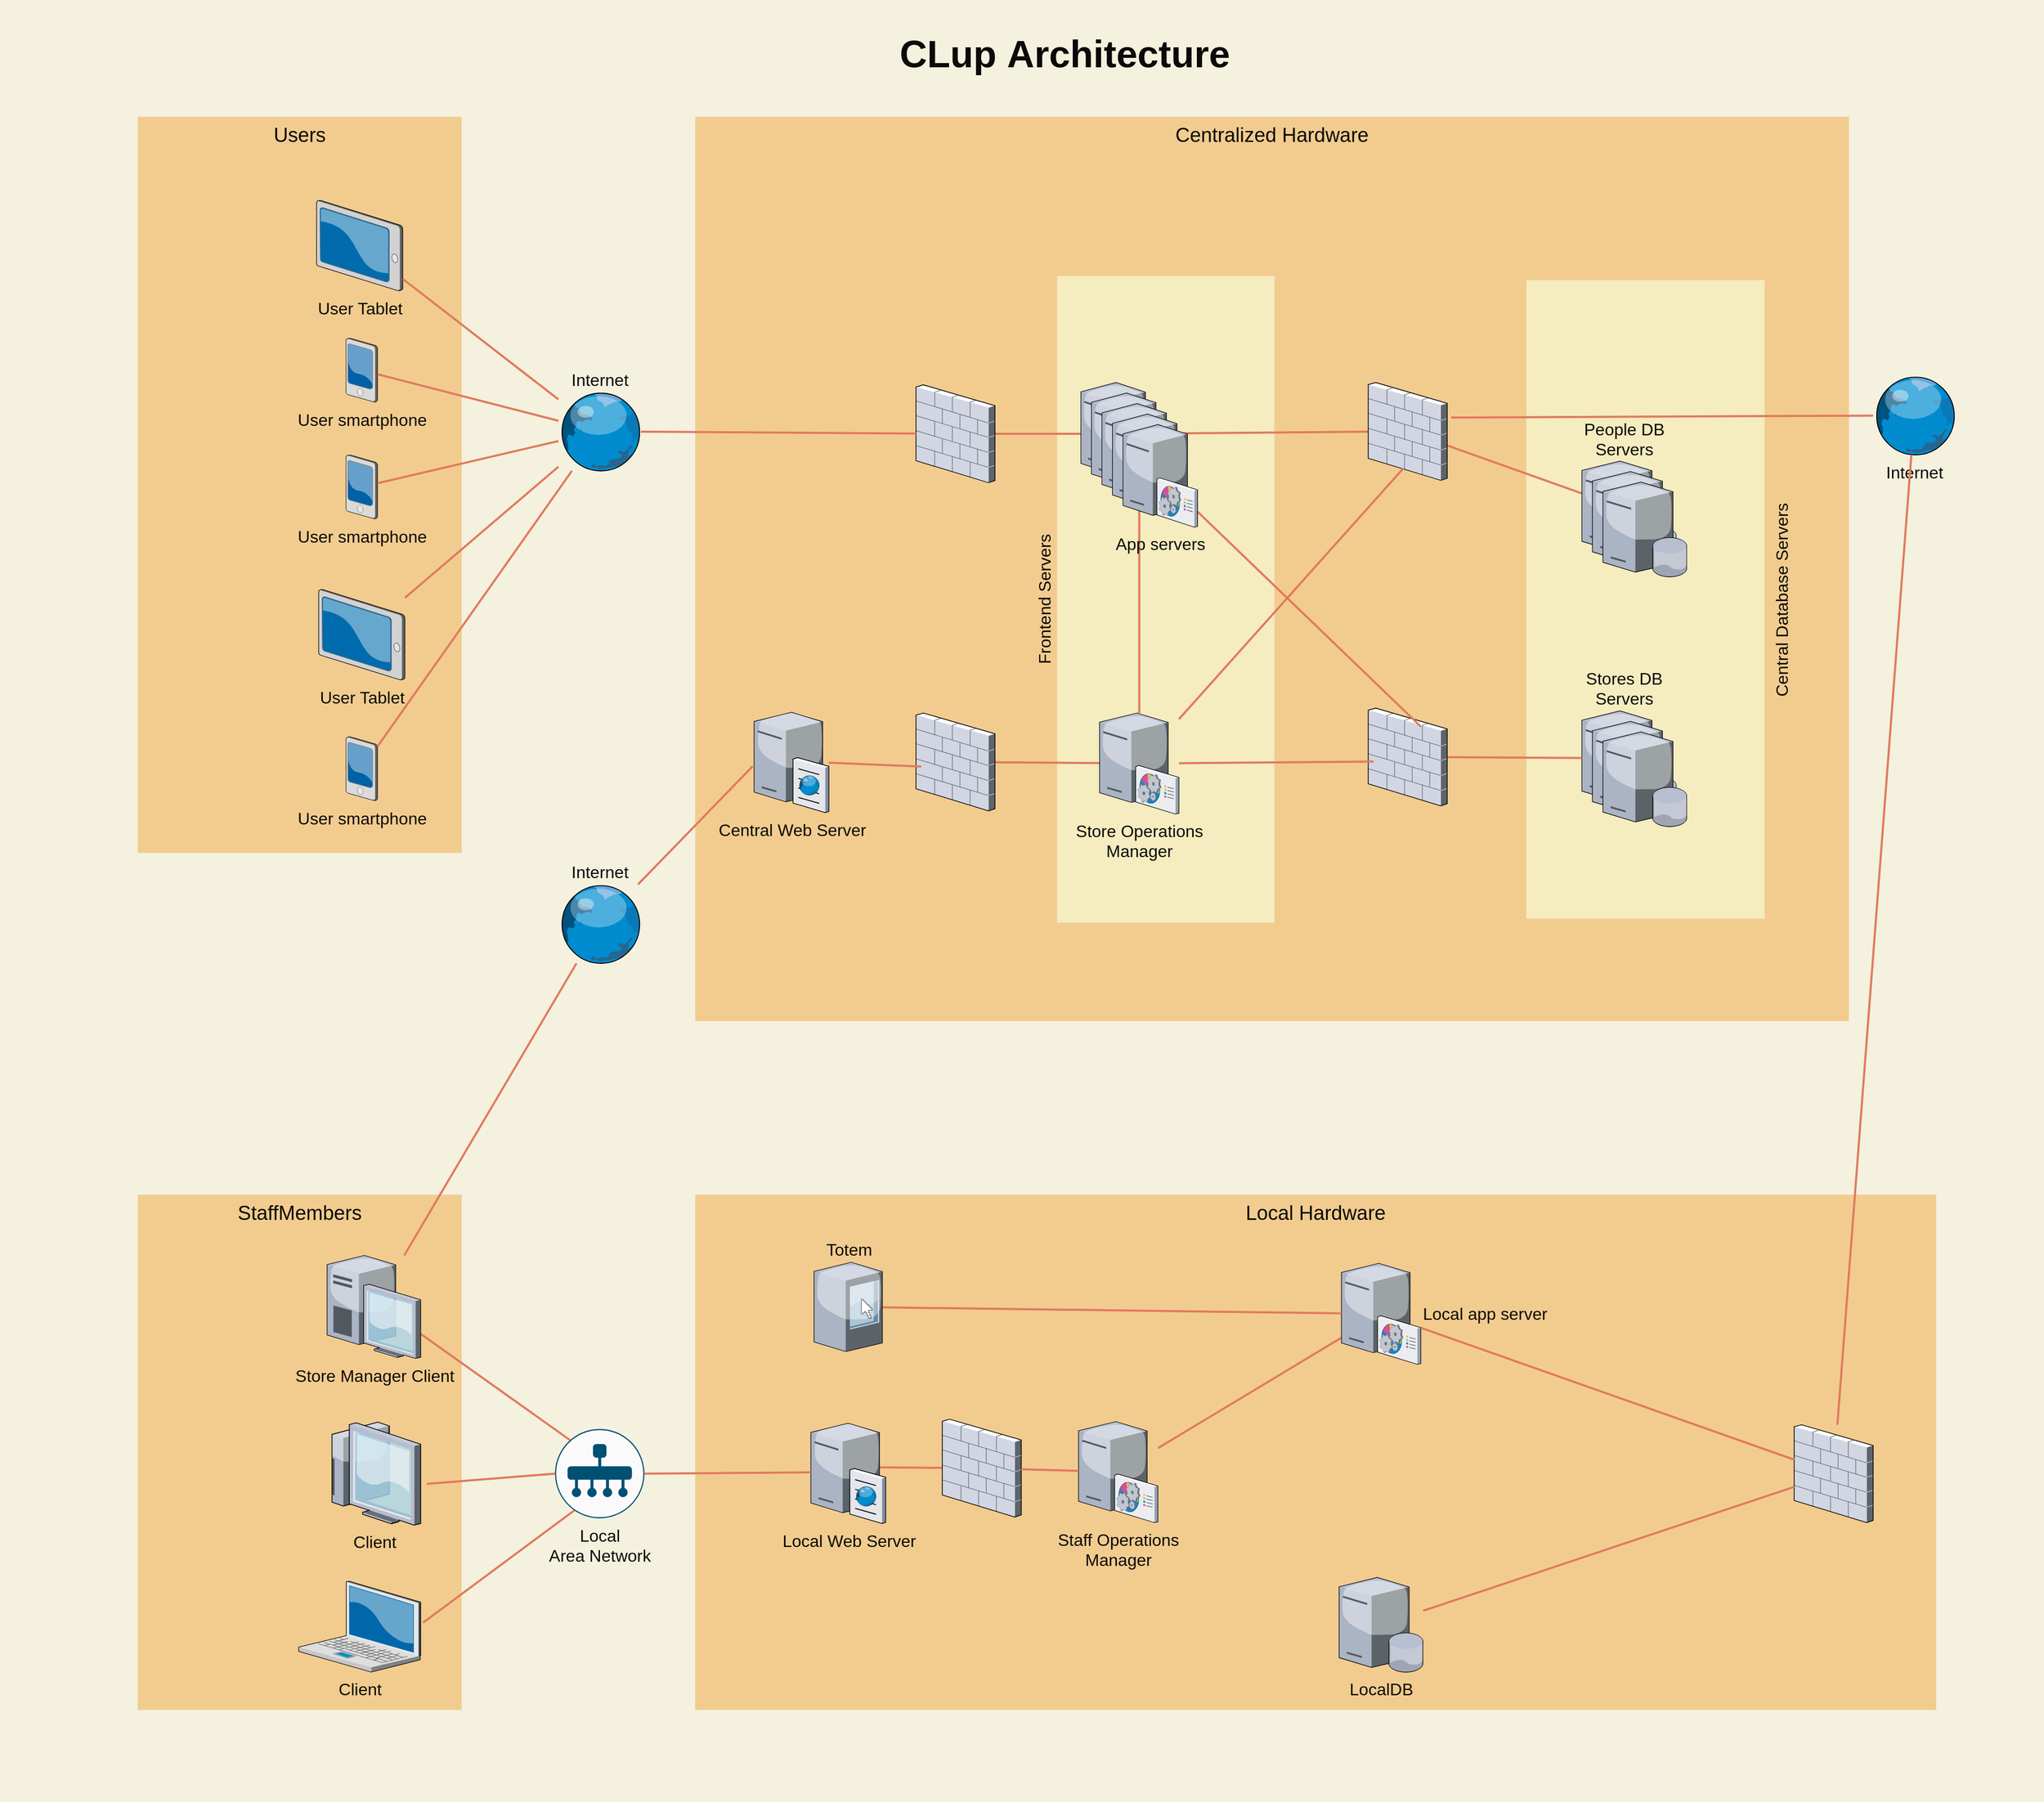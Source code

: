 <mxfile version="14.1.8" type="device"><diagram name="Main Architecture" id="e3a06f82-3646-2815-327d-82caf3d4e204"><mxGraphModel dx="2204" dy="2897" grid="1" gridSize="10" guides="1" tooltips="1" connect="1" arrows="1" fold="1" page="1" pageScale="1.5" pageWidth="1169" pageHeight="826" background="#F4F1DE" math="0" shadow="0"><root><mxCell id="0" style=";html=1;"/><mxCell id="1" style=";html=1;" parent="0"/><mxCell id="i77D0wLYLOnxQDObMaUt-33" value="Centralized Hardware" style="whiteSpace=wrap;html=1;fontSize=19;strokeColor=none;verticalAlign=top;fillColor=#F2CC8F;labelBackgroundColor=none;fontColor=#0A0A0A;" parent="1" vertex="1"><mxGeometry x="750" y="100" width="1097" height="860" as="geometry"/></mxCell><mxCell id="OS0I56-JmXiGQjUa-7xm-32" value="Central Database Servers" style="whiteSpace=wrap;html=1;fontSize=16;strokeColor=none;verticalAlign=top;labelBackgroundColor=none;fontColor=#0A0A0A;labelPosition=center;verticalLabelPosition=bottom;align=center;fillColor=#F5ECBF;rotation=-90;" parent="1" vertex="1"><mxGeometry x="1350" y="445.73" width="607.22" height="226.5" as="geometry"/></mxCell><mxCell id="i77D0wLYLOnxQDObMaUt-2" value="StaffMembers" style="whiteSpace=wrap;html=1;fontSize=19;strokeColor=none;verticalAlign=top;fillColor=#F2CC8F;labelBackgroundColor=none;fontColor=#0A0A0A;" parent="1" vertex="1"><mxGeometry x="220" y="1125" width="308" height="490" as="geometry"/></mxCell><mxCell id="6a7d8f32e03d9370-61" value="Local Hardware" style="whiteSpace=wrap;html=1;fontSize=19;strokeColor=none;verticalAlign=top;fillColor=#F2CC8F;labelBackgroundColor=none;fontColor=#0A0A0A;labelBorderColor=none;" parent="1" vertex="1"><mxGeometry x="750" y="1125" width="1180" height="490" as="geometry"/></mxCell><mxCell id="6a7d8f32e03d9370-59" value="Frontend Servers" style="whiteSpace=wrap;html=1;fontSize=16;strokeColor=none;verticalAlign=bottom;labelBackgroundColor=none;fontColor=#0A0A0A;labelPosition=center;verticalLabelPosition=top;align=center;fillColor=#F5ECBF;rotation=-90;" parent="1" vertex="1"><mxGeometry x="890" y="455.66" width="614.88" height="206.63" as="geometry"/></mxCell><mxCell id="6a7d8f32e03d9370-57" value="Users" style="whiteSpace=wrap;html=1;fontSize=19;strokeColor=none;verticalAlign=top;fillColor=#F2CC8F;labelBackgroundColor=none;fontColor=#0A0A0A;" parent="1" vertex="1"><mxGeometry x="220" y="100" width="308" height="700" as="geometry"/></mxCell><mxCell id="6a7d8f32e03d9370-32" style="edgeStyle=none;rounded=0;html=1;startSize=10;endSize=10;jettySize=auto;orthogonalLoop=1;fontSize=16;endArrow=none;endFill=0;strokeWidth=2;strokeColor=#E07A5F;labelBackgroundColor=none;fontColor=#0A0A0A;" parent="1" source="SbjvNPv1oyjIVC_NaPhs-1" target="i77D0wLYLOnxQDObMaUt-21" edge="1"><mxGeometry relative="1" as="geometry"><mxPoint x="828" y="257.861" as="targetPoint"/></mxGeometry></mxCell><mxCell id="6a7d8f32e03d9370-39" style="edgeStyle=none;rounded=0;html=1;startSize=10;endSize=10;jettySize=auto;orthogonalLoop=1;fontSize=16;endArrow=none;endFill=0;strokeWidth=2;strokeColor=#E07A5F;labelBackgroundColor=none;exitX=0.63;exitY=0.453;exitDx=0;exitDy=0;exitPerimeter=0;fontColor=#0A0A0A;" parent="1" source="i77D0wLYLOnxQDObMaUt-25" target="6a7d8f32e03d9370-21" edge="1"><mxGeometry relative="1" as="geometry"><mxPoint x="918" y="1213" as="targetPoint"/><mxPoint x="894" y="1225.126" as="sourcePoint"/><Array as="points"/></mxGeometry></mxCell><mxCell id="6a7d8f32e03d9370-42" style="edgeStyle=none;rounded=0;html=1;startSize=10;endSize=10;jettySize=auto;orthogonalLoop=1;fontSize=16;endArrow=none;endFill=0;strokeWidth=2;strokeColor=#E07A5F;labelBackgroundColor=none;fontColor=#0A0A0A;" parent="1" edge="1"><mxGeometry relative="1" as="geometry"><mxPoint x="1284.0" y="390.574" as="sourcePoint"/></mxGeometry></mxCell><mxCell id="6a7d8f32e03d9370-44" style="edgeStyle=none;rounded=0;html=1;startSize=10;endSize=10;jettySize=auto;orthogonalLoop=1;fontSize=16;endArrow=none;endFill=0;strokeWidth=2;strokeColor=#E07A5F;labelBackgroundColor=none;fontColor=#0A0A0A;" parent="1" source="6a7d8f32e03d9370-17" target="i77D0wLYLOnxQDObMaUt-45" edge="1"><mxGeometry relative="1" as="geometry"><mxPoint x="1694.25" y="432.876" as="targetPoint"/></mxGeometry></mxCell><mxCell id="OS0I56-JmXiGQjUa-7xm-59" style="edgeStyle=none;rounded=0;orthogonalLoop=1;jettySize=auto;html=1;labelBackgroundColor=none;startSize=10;endArrow=none;endFill=0;endSize=10;strokeColor=#E07A5F;strokeWidth=2;fontSize=16;fontColor=#0A0A0A;" parent="1" source="6a7d8f32e03d9370-17" target="i77D0wLYLOnxQDObMaUt-21" edge="1"><mxGeometry relative="1" as="geometry"/></mxCell><mxCell id="6a7d8f32e03d9370-17" value="" style="verticalLabelPosition=bottom;aspect=fixed;html=1;verticalAlign=top;strokeColor=none;shape=mxgraph.citrix.firewall;fontSize=16;fillColor=#F2CC8F;labelBackgroundColor=none;fontColor=#0A0A0A;" parent="1" vertex="1"><mxGeometry x="1390" y="352.73" width="75" height="93" as="geometry"/></mxCell><mxCell id="6a7d8f32e03d9370-48" style="edgeStyle=none;rounded=0;html=1;startSize=10;endSize=10;jettySize=auto;orthogonalLoop=1;fontSize=16;endArrow=none;endFill=0;strokeWidth=2;strokeColor=#E07A5F;labelBackgroundColor=none;fontColor=#0A0A0A;" parent="1" source="i77D0wLYLOnxQDObMaUt-56" target="i77D0wLYLOnxQDObMaUt-37" edge="1"><mxGeometry relative="1" as="geometry"><mxPoint x="1520" y="1280" as="targetPoint"/></mxGeometry></mxCell><mxCell id="6a7d8f32e03d9370-21" value="" style="verticalLabelPosition=bottom;aspect=fixed;html=1;verticalAlign=top;strokeColor=none;shape=mxgraph.citrix.firewall;fontSize=16;fillColor=#F2CC8F;labelBackgroundColor=none;fontColor=#0A0A0A;" parent="1" vertex="1"><mxGeometry x="985" y="1338.5" width="75" height="93" as="geometry"/></mxCell><mxCell id="6a7d8f32e03d9370-62" value="CLup&amp;nbsp;Architecture" style="text;strokeColor=none;fillColor=none;html=1;fontSize=36;fontStyle=1;verticalAlign=middle;align=center;labelBackgroundColor=none;fontColor=#0A0A0A;" parent="1" vertex="1"><mxGeometry x="670" y="20" width="861" height="40" as="geometry"/></mxCell><mxCell id="i77D0wLYLOnxQDObMaUt-1" value="Internet" style="verticalLabelPosition=top;aspect=fixed;html=1;verticalAlign=bottom;strokeColor=none;align=center;outlineConnect=0;shape=mxgraph.citrix.globe;rounded=0;sketch=0;fillColor=#F2CC8F;fontSize=16;labelBackgroundColor=none;fontColor=#0A0A0A;labelPosition=center;" parent="1" vertex="1"><mxGeometry x="620" y="361.73" width="78.5" height="75" as="geometry"/></mxCell><mxCell id="i77D0wLYLOnxQDObMaUt-9" value="User Tablet" style="verticalLabelPosition=bottom;aspect=fixed;html=1;verticalAlign=top;strokeColor=none;align=center;outlineConnect=0;shape=mxgraph.citrix.tablet_2;rounded=0;sketch=0;fillColor=#F2CC8F;fontSize=16;labelBackgroundColor=none;fontColor=#0A0A0A;" parent="1" vertex="1"><mxGeometry x="392" y="549.5" width="82" height="86" as="geometry"/></mxCell><mxCell id="i77D0wLYLOnxQDObMaUt-10" value="User smartphone" style="verticalLabelPosition=bottom;aspect=fixed;html=1;verticalAlign=top;strokeColor=none;align=center;outlineConnect=0;shape=mxgraph.citrix.pda;rounded=0;sketch=0;fillColor=#F2CC8F;fontSize=16;labelBackgroundColor=none;fontColor=#0A0A0A;" parent="1" vertex="1"><mxGeometry x="418" y="689.5" width="30" height="61" as="geometry"/></mxCell><mxCell id="i77D0wLYLOnxQDObMaUt-11" value="User smartphone" style="verticalLabelPosition=bottom;aspect=fixed;html=1;verticalAlign=top;strokeColor=none;align=center;outlineConnect=0;shape=mxgraph.citrix.pda;rounded=0;sketch=0;fillColor=#F2CC8F;fontSize=16;labelBackgroundColor=none;fontColor=#0A0A0A;" parent="1" vertex="1"><mxGeometry x="418" y="421.5" width="30" height="61" as="geometry"/></mxCell><mxCell id="i77D0wLYLOnxQDObMaUt-12" value="User smartphone" style="verticalLabelPosition=bottom;aspect=fixed;html=1;verticalAlign=top;strokeColor=none;align=center;outlineConnect=0;shape=mxgraph.citrix.pda;rounded=0;sketch=0;fillColor=#F2CC8F;fontSize=16;labelBackgroundColor=none;fontColor=#0A0A0A;" parent="1" vertex="1"><mxGeometry x="418" y="310.5" width="30" height="61" as="geometry"/></mxCell><mxCell id="i77D0wLYLOnxQDObMaUt-13" value="User Tablet" style="verticalLabelPosition=bottom;aspect=fixed;html=1;verticalAlign=top;strokeColor=none;align=center;outlineConnect=0;shape=mxgraph.citrix.tablet_2;rounded=0;sketch=0;fillColor=#F2CC8F;fontSize=16;labelBackgroundColor=none;fontColor=#0A0A0A;" parent="1" vertex="1"><mxGeometry x="390" y="179.5" width="82" height="86" as="geometry"/></mxCell><mxCell id="i77D0wLYLOnxQDObMaUt-16" style="edgeStyle=none;rounded=0;html=1;startSize=10;endSize=10;jettySize=auto;orthogonalLoop=1;fontSize=16;endArrow=none;endFill=0;strokeWidth=2;strokeColor=#E07A5F;labelBackgroundColor=none;fontColor=#0A0A0A;" parent="1" source="i77D0wLYLOnxQDObMaUt-13" target="i77D0wLYLOnxQDObMaUt-1" edge="1"><mxGeometry relative="1" as="geometry"><mxPoint x="472.003" y="211.5" as="sourcePoint"/><mxPoint x="632.819" y="411.5" as="targetPoint"/></mxGeometry></mxCell><mxCell id="i77D0wLYLOnxQDObMaUt-17" style="edgeStyle=none;rounded=0;html=1;startSize=10;endSize=10;jettySize=auto;orthogonalLoop=1;fontSize=16;endArrow=none;endFill=0;strokeWidth=2;strokeColor=#E07A5F;labelBackgroundColor=none;fontColor=#0A0A0A;" parent="1" source="i77D0wLYLOnxQDObMaUt-10" target="i77D0wLYLOnxQDObMaUt-1" edge="1"><mxGeometry relative="1" as="geometry"><mxPoint x="689.403" y="491" as="sourcePoint"/><mxPoint x="850.219" y="691" as="targetPoint"/></mxGeometry></mxCell><mxCell id="i77D0wLYLOnxQDObMaUt-18" style="edgeStyle=none;rounded=0;html=1;startSize=10;endSize=10;jettySize=auto;orthogonalLoop=1;fontSize=16;endArrow=none;endFill=0;strokeWidth=2;strokeColor=#E07A5F;labelBackgroundColor=none;fontColor=#0A0A0A;" parent="1" source="i77D0wLYLOnxQDObMaUt-9" target="i77D0wLYLOnxQDObMaUt-1" edge="1"><mxGeometry relative="1" as="geometry"><mxPoint x="699.403" y="501" as="sourcePoint"/><mxPoint x="860.219" y="701" as="targetPoint"/></mxGeometry></mxCell><mxCell id="i77D0wLYLOnxQDObMaUt-19" style="edgeStyle=none;rounded=0;html=1;startSize=10;endSize=10;jettySize=auto;orthogonalLoop=1;fontSize=16;endArrow=none;endFill=0;strokeWidth=2;strokeColor=#E07A5F;labelBackgroundColor=none;fontColor=#0A0A0A;" parent="1" source="i77D0wLYLOnxQDObMaUt-11" target="i77D0wLYLOnxQDObMaUt-1" edge="1"><mxGeometry relative="1" as="geometry"><mxPoint x="709.403" y="511" as="sourcePoint"/><mxPoint x="870.219" y="711" as="targetPoint"/></mxGeometry></mxCell><mxCell id="i77D0wLYLOnxQDObMaUt-20" style="edgeStyle=none;rounded=0;html=1;startSize=10;endSize=10;jettySize=auto;orthogonalLoop=1;fontSize=16;endArrow=none;endFill=0;strokeWidth=2;strokeColor=#E07A5F;labelBackgroundColor=none;fontColor=#0A0A0A;" parent="1" source="i77D0wLYLOnxQDObMaUt-12" target="i77D0wLYLOnxQDObMaUt-1" edge="1"><mxGeometry relative="1" as="geometry"><mxPoint x="719.403" y="521" as="sourcePoint"/><mxPoint x="880.219" y="721" as="targetPoint"/></mxGeometry></mxCell><mxCell id="i77D0wLYLOnxQDObMaUt-25" value="Local Web Server&lt;br style=&quot;font-size: 16px;&quot;&gt;" style="verticalLabelPosition=bottom;aspect=fixed;html=1;verticalAlign=top;strokeColor=none;shape=mxgraph.citrix.cache_server;fontSize=16;labelPosition=center;align=center;fillColor=#F2CC8F;labelBackgroundColor=none;fontColor=#0A0A0A;" parent="1" vertex="1"><mxGeometry x="860" y="1340" width="71" height="97.5" as="geometry"/></mxCell><mxCell id="i77D0wLYLOnxQDObMaUt-27" style="edgeStyle=none;rounded=0;html=1;startSize=10;endSize=10;jettySize=auto;orthogonalLoop=1;fontSize=16;endArrow=none;endFill=0;strokeWidth=2;strokeColor=#E07A5F;labelBackgroundColor=none;exitX=1.02;exitY=0.456;exitDx=0;exitDy=0;exitPerimeter=0;entryX=0.367;entryY=0.8;entryDx=0;entryDy=0;entryPerimeter=0;fontColor=#0A0A0A;" parent="1" source="i77D0wLYLOnxQDObMaUt-3" target="OS0I56-JmXiGQjUa-7xm-6" edge="1"><mxGeometry relative="1" as="geometry"><mxPoint x="520" y="1553.75" as="sourcePoint"/><mxPoint x="650" y="1414.591" as="targetPoint"/></mxGeometry></mxCell><mxCell id="i77D0wLYLOnxQDObMaUt-28" style="edgeStyle=none;rounded=0;html=1;startSize=10;endSize=10;jettySize=auto;orthogonalLoop=1;fontSize=16;endArrow=none;endFill=0;strokeWidth=2;strokeColor=#E07A5F;labelBackgroundColor=none;exitX=1.066;exitY=0.599;exitDx=0;exitDy=0;exitPerimeter=0;entryX=0;entryY=0.5;entryDx=0;entryDy=0;entryPerimeter=0;fontColor=#0A0A0A;" parent="1" source="i77D0wLYLOnxQDObMaUt-4" target="OS0I56-JmXiGQjUa-7xm-6" edge="1"><mxGeometry relative="1" as="geometry"><mxPoint x="447.552" y="1596.46" as="sourcePoint"/><mxPoint x="650" y="1393.75" as="targetPoint"/></mxGeometry></mxCell><mxCell id="i77D0wLYLOnxQDObMaUt-31" style="edgeStyle=none;rounded=0;html=1;startSize=10;endSize=10;jettySize=auto;orthogonalLoop=1;fontSize=16;endArrow=none;endFill=0;strokeWidth=2;strokeColor=#E07A5F;labelBackgroundColor=none;exitX=0.97;exitY=0.742;exitDx=0;exitDy=0;exitPerimeter=0;entryX=0.367;entryY=0.267;entryDx=0;entryDy=0;entryPerimeter=0;fontColor=#0A0A0A;" parent="1" source="i77D0wLYLOnxQDObMaUt-5" target="OS0I56-JmXiGQjUa-7xm-6" edge="1"><mxGeometry relative="1" as="geometry"><mxPoint x="500" y="1253.75" as="sourcePoint"/><mxPoint x="650" y="1362.65" as="targetPoint"/></mxGeometry></mxCell><mxCell id="i77D0wLYLOnxQDObMaUt-32" style="edgeStyle=none;rounded=0;html=1;startSize=10;endSize=10;jettySize=auto;orthogonalLoop=1;fontSize=16;endArrow=none;endFill=0;strokeWidth=2;strokeColor=#E07A5F;labelBackgroundColor=none;entryX=1;entryY=0.5;entryDx=0;entryDy=0;entryPerimeter=0;fontColor=#0A0A0A;" parent="1" source="i77D0wLYLOnxQDObMaUt-25" target="OS0I56-JmXiGQjUa-7xm-6" edge="1"><mxGeometry relative="1" as="geometry"><mxPoint x="430.457" y="1440.576" as="sourcePoint"/><mxPoint x="719.0" y="1385.613" as="targetPoint"/></mxGeometry></mxCell><mxCell id="i77D0wLYLOnxQDObMaUt-37" value="Local app server" style="verticalLabelPosition=middle;aspect=fixed;html=1;verticalAlign=middle;strokeColor=none;align=left;outlineConnect=0;shape=mxgraph.citrix.command_center;rounded=0;sketch=0;fillColor=#F2CC8F;fontSize=16;labelBackgroundColor=none;fontColor=#0A0A0A;labelPosition=right;" parent="1" vertex="1"><mxGeometry x="1364.5" y="1190.25" width="75.5" height="96" as="geometry"/></mxCell><mxCell id="i77D0wLYLOnxQDObMaUt-40" value="LocalDB" style="verticalLabelPosition=bottom;aspect=fixed;html=1;verticalAlign=top;strokeColor=none;align=center;outlineConnect=0;shape=mxgraph.citrix.database_server;rounded=0;sketch=0;fillColor=#F2CC8F;fontSize=16;labelBackgroundColor=none;fontColor=#0A0A0A;" parent="1" vertex="1"><mxGeometry x="1362.25" y="1489" width="80" height="90" as="geometry"/></mxCell><mxCell id="OS0I56-JmXiGQjUa-7xm-60" style="edgeStyle=none;rounded=0;orthogonalLoop=1;jettySize=auto;html=1;entryX=1.051;entryY=0.358;entryDx=0;entryDy=0;entryPerimeter=0;labelBackgroundColor=none;startSize=10;endArrow=none;endFill=0;endSize=10;strokeColor=#E07A5F;strokeWidth=2;fontSize=16;fontColor=#0A0A0A;" parent="1" source="i77D0wLYLOnxQDObMaUt-48" target="6a7d8f32e03d9370-17" edge="1"><mxGeometry relative="1" as="geometry"/></mxCell><mxCell id="i77D0wLYLOnxQDObMaUt-48" value="Internet" style="verticalLabelPosition=bottom;aspect=fixed;html=1;verticalAlign=top;strokeColor=none;align=center;outlineConnect=0;shape=mxgraph.citrix.globe;rounded=0;sketch=0;fillColor=#F2CC8F;fontSize=16;labelBackgroundColor=none;fontColor=#0A0A0A;" parent="1" vertex="1"><mxGeometry x="1870" y="346.5" width="78.5" height="75" as="geometry"/></mxCell><mxCell id="i77D0wLYLOnxQDObMaUt-56" value="Staff Operations&lt;br style=&quot;font-size: 16px;&quot;&gt;Manager" style="verticalLabelPosition=bottom;aspect=fixed;html=1;verticalAlign=top;strokeColor=none;align=center;outlineConnect=0;shape=mxgraph.citrix.command_center;rounded=0;sketch=0;fillColor=#F2CC8F;fontSize=16;labelBackgroundColor=none;fontColor=#0A0A0A;" parent="1" vertex="1"><mxGeometry x="1114.5" y="1340.75" width="75.5" height="96" as="geometry"/></mxCell><mxCell id="i77D0wLYLOnxQDObMaUt-57" style="edgeStyle=none;rounded=0;html=1;startSize=10;endSize=10;jettySize=auto;orthogonalLoop=1;fontSize=16;endArrow=none;endFill=0;strokeWidth=2;strokeColor=#E07A5F;labelBackgroundColor=none;fontColor=#0A0A0A;" parent="1" source="6a7d8f32e03d9370-21" target="i77D0wLYLOnxQDObMaUt-56" edge="1"><mxGeometry relative="1" as="geometry"><mxPoint x="1055" y="1384.148" as="sourcePoint"/><mxPoint x="1240" y="1387.347" as="targetPoint"/></mxGeometry></mxCell><mxCell id="i77D0wLYLOnxQDObMaUt-59" value="" style="verticalLabelPosition=bottom;aspect=fixed;html=1;verticalAlign=top;strokeColor=none;align=center;outlineConnect=0;shape=mxgraph.citrix.firewall;rounded=0;sketch=0;fillColor=#F2CC8F;fontSize=16;labelBackgroundColor=none;fontColor=#0A0A0A;" parent="1" vertex="1"><mxGeometry x="1795" y="1343.75" width="75" height="93" as="geometry"/></mxCell><mxCell id="i77D0wLYLOnxQDObMaUt-60" style="edgeStyle=none;rounded=0;html=1;startSize=10;endSize=10;jettySize=auto;orthogonalLoop=1;fontSize=16;endArrow=none;endFill=0;strokeWidth=2;strokeColor=#E07A5F;labelBackgroundColor=none;fontColor=#0A0A0A;" parent="1" source="i77D0wLYLOnxQDObMaUt-59" target="i77D0wLYLOnxQDObMaUt-48" edge="1"><mxGeometry relative="1" as="geometry"><mxPoint x="1287.683" y="1235" as="sourcePoint"/><mxPoint x="1696.069" y="1060" as="targetPoint"/><Array as="points"/></mxGeometry></mxCell><mxCell id="i77D0wLYLOnxQDObMaUt-63" style="edgeStyle=none;rounded=0;html=1;startSize=10;endSize=10;jettySize=auto;orthogonalLoop=1;fontSize=16;endArrow=none;endFill=0;strokeWidth=2;strokeColor=#E07A5F;labelBackgroundColor=none;fontColor=#0A0A0A;" parent="1" source="i77D0wLYLOnxQDObMaUt-37" target="i77D0wLYLOnxQDObMaUt-59" edge="1"><mxGeometry relative="1" as="geometry"><mxPoint x="1317.683" y="1265" as="sourcePoint"/><mxPoint x="1317" y="1165" as="targetPoint"/></mxGeometry></mxCell><mxCell id="i77D0wLYLOnxQDObMaUt-3" value="Client" style="verticalLabelPosition=bottom;aspect=fixed;html=1;verticalAlign=top;strokeColor=none;shape=mxgraph.citrix.laptop_2;fontSize=16;fillColor=#F2CC8F;labelBackgroundColor=none;fontColor=#0A0A0A;" parent="1" vertex="1"><mxGeometry x="373.0" y="1492.5" width="116" height="86.5" as="geometry"/></mxCell><mxCell id="i77D0wLYLOnxQDObMaUt-4" value="Client" style="verticalLabelPosition=bottom;aspect=fixed;html=1;verticalAlign=top;strokeColor=none;align=center;outlineConnect=0;shape=mxgraph.citrix.thin_client;fontFamily=Helvetica;fontSize=16;fontColor=#0A0A0A;fillColor=#F2CC8F;" parent="1" vertex="1"><mxGeometry x="400.0" y="1341.25" width="89" height="98" as="geometry"/></mxCell><mxCell id="OS0I56-JmXiGQjUa-7xm-46" style="edgeStyle=none;rounded=0;orthogonalLoop=1;jettySize=auto;html=1;labelBackgroundColor=none;startSize=10;endArrow=none;endFill=0;endSize=10;strokeColor=#E07A5F;strokeWidth=2;fontSize=16;fontColor=#0A0A0A;" parent="1" source="i77D0wLYLOnxQDObMaUt-5" target="OS0I56-JmXiGQjUa-7xm-40" edge="1"><mxGeometry relative="1" as="geometry"/></mxCell><mxCell id="i77D0wLYLOnxQDObMaUt-5" value="Store Manager Client" style="verticalLabelPosition=bottom;aspect=fixed;html=1;verticalAlign=top;strokeColor=none;shape=mxgraph.citrix.desktop;fontSize=16;fillColor=#F2CC8F;labelBackgroundColor=none;fontColor=#0A0A0A;" parent="1" vertex="1"><mxGeometry x="400.0" y="1182.75" width="89" height="98" as="geometry"/></mxCell><mxCell id="SxZlzOsNtMRY8tvYyFiM-2" style="edgeStyle=none;rounded=0;html=1;startSize=10;endSize=10;jettySize=auto;orthogonalLoop=1;fontSize=16;endArrow=none;endFill=0;strokeWidth=2;strokeColor=#E07A5F;labelBackgroundColor=none;fontColor=#0A0A0A;" parent="1" source="OS0I56-JmXiGQjUa-7xm-3" target="i77D0wLYLOnxQDObMaUt-37" edge="1"><mxGeometry relative="1" as="geometry"><mxPoint x="1277.75" y="1282.5" as="sourcePoint"/><mxPoint x="1124.5" y="1397.279" as="targetPoint"/></mxGeometry></mxCell><mxCell id="OS0I56-JmXiGQjUa-7xm-3" value="Totem" style="verticalLabelPosition=top;aspect=fixed;html=1;verticalAlign=bottom;strokeColor=none;align=center;outlineConnect=0;shape=mxgraph.citrix.kiosk;fontSize=16;labelBackgroundColor=none;fontColor=#0A0A0A;labelPosition=center;" parent="1" vertex="1"><mxGeometry x="863.0" y="1189.25" width="65" height="85" as="geometry"/></mxCell><mxCell id="OS0I56-JmXiGQjUa-7xm-4" style="edgeStyle=none;rounded=0;html=1;startSize=10;endSize=10;jettySize=auto;orthogonalLoop=1;fontSize=16;endArrow=none;endFill=0;strokeWidth=2;strokeColor=#E07A5F;labelBackgroundColor=none;fontColor=#0A0A0A;" parent="1" source="i77D0wLYLOnxQDObMaUt-40" target="i77D0wLYLOnxQDObMaUt-59" edge="1"><mxGeometry relative="1" as="geometry"><mxPoint x="1450" y="1492.099" as="sourcePoint"/><mxPoint x="1670" y="1414.267" as="targetPoint"/></mxGeometry></mxCell><mxCell id="OS0I56-JmXiGQjUa-7xm-6" value="Local &lt;br&gt;Area Network" style="points=[[0.5,0,0],[1,0.5,0],[0.5,1,0],[0,0.5,0],[0.145,0.145,0],[0.856,0.145,0],[0.855,0.856,0],[0.145,0.855,0]];verticalLabelPosition=bottom;html=1;verticalAlign=top;aspect=fixed;align=center;pointerEvents=1;shape=mxgraph.cisco19.rect;prIcon=vmanage;fillColor=#FAFAFA;strokeColor=#005073;fontSize=16;labelBackgroundColor=none;fontColor=#0A0A0A;labelPosition=center;" parent="1" vertex="1"><mxGeometry x="616.75" y="1347.75" width="85" height="85" as="geometry"/></mxCell><mxCell id="OS0I56-JmXiGQjUa-7xm-33" value="" style="group" parent="1" vertex="1" connectable="0"><mxGeometry x="1593.11" y="427.5" width="100" height="110" as="geometry"/></mxCell><mxCell id="i77D0wLYLOnxQDObMaUt-45" value="People DB &lt;br&gt;Servers" style="verticalLabelPosition=top;aspect=fixed;html=1;verticalAlign=bottom;strokeColor=none;align=center;outlineConnect=0;shape=mxgraph.citrix.database_server;rounded=0;sketch=0;fillColor=#F2CC8F;fontSize=16;labelBackgroundColor=none;fontColor=#0A0A0A;labelPosition=center;" parent="OS0I56-JmXiGQjUa-7xm-33" vertex="1"><mxGeometry width="80" height="90" as="geometry"/></mxCell><mxCell id="OS0I56-JmXiGQjUa-7xm-26" value="" style="verticalLabelPosition=top;aspect=fixed;html=1;verticalAlign=bottom;strokeColor=none;align=center;outlineConnect=0;shape=mxgraph.citrix.database_server;rounded=0;sketch=0;fillColor=#F2CC8F;fontSize=16;labelBackgroundColor=none;fontColor=#0A0A0A;labelPosition=center;" parent="OS0I56-JmXiGQjUa-7xm-33" vertex="1"><mxGeometry x="10" y="10" width="80" height="90" as="geometry"/></mxCell><mxCell id="OS0I56-JmXiGQjUa-7xm-27" value="" style="verticalLabelPosition=top;aspect=fixed;html=1;verticalAlign=bottom;strokeColor=none;align=center;outlineConnect=0;shape=mxgraph.citrix.database_server;rounded=0;sketch=0;fillColor=#F2CC8F;fontSize=16;labelBackgroundColor=none;fontColor=#0A0A0A;labelPosition=center;" parent="OS0I56-JmXiGQjUa-7xm-33" vertex="1"><mxGeometry x="20" y="20" width="80" height="90" as="geometry"/></mxCell><mxCell id="OS0I56-JmXiGQjUa-7xm-34" value="" style="group" parent="1" vertex="1" connectable="0"><mxGeometry x="1593.11" y="665" width="100" height="110" as="geometry"/></mxCell><mxCell id="OS0I56-JmXiGQjUa-7xm-35" value="Stores&amp;nbsp;DB &lt;br&gt;Servers" style="verticalLabelPosition=top;aspect=fixed;html=1;verticalAlign=bottom;strokeColor=none;align=center;outlineConnect=0;shape=mxgraph.citrix.database_server;rounded=0;sketch=0;fillColor=#F2CC8F;fontSize=16;labelBackgroundColor=none;fontColor=#0A0A0A;labelPosition=center;" parent="OS0I56-JmXiGQjUa-7xm-34" vertex="1"><mxGeometry width="80" height="90" as="geometry"/></mxCell><mxCell id="OS0I56-JmXiGQjUa-7xm-36" value="" style="verticalLabelPosition=top;aspect=fixed;html=1;verticalAlign=bottom;strokeColor=none;align=center;outlineConnect=0;shape=mxgraph.citrix.database_server;rounded=0;sketch=0;fillColor=#F2CC8F;fontSize=16;labelBackgroundColor=none;fontColor=#0A0A0A;labelPosition=center;" parent="OS0I56-JmXiGQjUa-7xm-34" vertex="1"><mxGeometry x="10" y="10" width="80" height="90" as="geometry"/></mxCell><mxCell id="OS0I56-JmXiGQjUa-7xm-37" value="" style="verticalLabelPosition=top;aspect=fixed;html=1;verticalAlign=bottom;strokeColor=none;align=center;outlineConnect=0;shape=mxgraph.citrix.database_server;rounded=0;sketch=0;fillColor=#F2CC8F;fontSize=16;labelBackgroundColor=none;fontColor=#0A0A0A;labelPosition=center;" parent="OS0I56-JmXiGQjUa-7xm-34" vertex="1"><mxGeometry x="20" y="20" width="80" height="90" as="geometry"/></mxCell><mxCell id="OS0I56-JmXiGQjUa-7xm-43" style="edgeStyle=none;rounded=0;orthogonalLoop=1;jettySize=auto;html=1;labelBackgroundColor=none;startSize=10;endArrow=none;endFill=0;endSize=10;strokeColor=#E07A5F;strokeWidth=2;fontSize=16;fontColor=#0A0A0A;" parent="1" source="OS0I56-JmXiGQjUa-7xm-39" target="OS0I56-JmXiGQjUa-7xm-35" edge="1"><mxGeometry relative="1" as="geometry"/></mxCell><mxCell id="OS0I56-JmXiGQjUa-7xm-39" value="" style="verticalLabelPosition=bottom;aspect=fixed;html=1;verticalAlign=top;strokeColor=none;shape=mxgraph.citrix.firewall;fontSize=16;fillColor=#F2CC8F;labelBackgroundColor=none;fontColor=#0A0A0A;" parent="1" vertex="1"><mxGeometry x="1390" y="662.29" width="75" height="93" as="geometry"/></mxCell><mxCell id="OS0I56-JmXiGQjUa-7xm-45" style="edgeStyle=none;rounded=0;orthogonalLoop=1;jettySize=auto;html=1;entryX=-0.019;entryY=0.55;entryDx=0;entryDy=0;entryPerimeter=0;labelBackgroundColor=none;startSize=10;endArrow=none;endFill=0;endSize=10;strokeColor=#E07A5F;strokeWidth=2;fontSize=16;fontColor=#0A0A0A;" parent="1" source="OS0I56-JmXiGQjUa-7xm-40" target="OS0I56-JmXiGQjUa-7xm-41" edge="1"><mxGeometry relative="1" as="geometry"/></mxCell><mxCell id="OS0I56-JmXiGQjUa-7xm-40" value="Internet" style="verticalLabelPosition=top;aspect=fixed;html=1;verticalAlign=bottom;strokeColor=none;align=center;outlineConnect=0;shape=mxgraph.citrix.globe;rounded=0;sketch=0;fillColor=#F2CC8F;fontSize=16;labelBackgroundColor=none;fontColor=#0A0A0A;labelPosition=center;" parent="1" vertex="1"><mxGeometry x="620" y="830" width="78.5" height="75" as="geometry"/></mxCell><mxCell id="OS0I56-JmXiGQjUa-7xm-44" style="edgeStyle=none;rounded=0;orthogonalLoop=1;jettySize=auto;html=1;entryX=0.067;entryY=0.547;entryDx=0;entryDy=0;entryPerimeter=0;labelBackgroundColor=none;startSize=10;endArrow=none;endFill=0;endSize=10;strokeColor=#E07A5F;strokeWidth=2;fontSize=16;fontColor=#0A0A0A;" parent="1" source="OS0I56-JmXiGQjUa-7xm-64" target="OS0I56-JmXiGQjUa-7xm-39" edge="1"><mxGeometry relative="1" as="geometry"/></mxCell><mxCell id="OS0I56-JmXiGQjUa-7xm-41" value="Central Web Server" style="verticalLabelPosition=bottom;aspect=fixed;html=1;verticalAlign=top;strokeColor=none;shape=mxgraph.citrix.cache_server;fontSize=16;labelPosition=center;align=center;fillColor=#F2CC8F;labelBackgroundColor=none;fontColor=#0A0A0A;" parent="1" vertex="1"><mxGeometry x="806" y="664" width="71" height="97.5" as="geometry"/></mxCell><mxCell id="OS0I56-JmXiGQjUa-7xm-65" style="edgeStyle=none;rounded=0;html=1;startSize=10;endSize=10;jettySize=auto;orthogonalLoop=1;fontSize=16;endArrow=none;endFill=0;strokeWidth=2;strokeColor=#E07A5F;labelBackgroundColor=none;fontColor=#0A0A0A;" parent="1" source="OS0I56-JmXiGQjUa-7xm-63" target="OS0I56-JmXiGQjUa-7xm-64" edge="1"><mxGeometry relative="1" as="geometry"><mxPoint x="1055" y="915.648" as="sourcePoint"/><mxPoint x="1240" y="918.847" as="targetPoint"/></mxGeometry></mxCell><mxCell id="OS0I56-JmXiGQjUa-7xm-64" value="Store Operations&lt;br style=&quot;font-size: 16px&quot;&gt;Manager" style="verticalLabelPosition=bottom;aspect=fixed;html=1;verticalAlign=top;strokeColor=none;align=center;outlineConnect=0;shape=mxgraph.citrix.command_center;rounded=0;sketch=0;fillColor=#F2CC8F;fontSize=16;labelBackgroundColor=none;fontColor=#0A0A0A;" parent="1" vertex="1"><mxGeometry x="1134.5" y="667" width="75.5" height="96" as="geometry"/></mxCell><mxCell id="OS0I56-JmXiGQjUa-7xm-63" value="" style="verticalLabelPosition=bottom;aspect=fixed;html=1;verticalAlign=top;strokeColor=none;shape=mxgraph.citrix.firewall;fontSize=16;fillColor=#F2CC8F;labelBackgroundColor=none;fontColor=#0A0A0A;" parent="1" vertex="1"><mxGeometry x="960" y="667" width="75" height="93" as="geometry"/></mxCell><mxCell id="OS0I56-JmXiGQjUa-7xm-67" style="edgeStyle=none;rounded=0;orthogonalLoop=1;jettySize=auto;html=1;entryX=0.067;entryY=0.547;entryDx=0;entryDy=0;entryPerimeter=0;labelBackgroundColor=none;startSize=10;endArrow=none;endFill=0;endSize=10;strokeColor=#E07A5F;strokeWidth=2;fontSize=16;fontColor=#0A0A0A;" parent="1" source="OS0I56-JmXiGQjUa-7xm-41" target="OS0I56-JmXiGQjUa-7xm-63" edge="1"><mxGeometry relative="1" as="geometry"><mxPoint x="877" y="793.681" as="sourcePoint"/><mxPoint x="1137.309" y="756.512" as="targetPoint"/></mxGeometry></mxCell><mxCell id="u3fSL-bu5PZXZgzHcGox-4" style="edgeStyle=none;rounded=0;orthogonalLoop=1;jettySize=auto;html=1;entryX=0.442;entryY=0.88;entryDx=0;entryDy=0;entryPerimeter=0;labelBackgroundColor=none;startSize=10;endArrow=none;endFill=0;endSize=10;strokeColor=#E07A5F;strokeWidth=2;fontSize=16;fontColor=#0A0A0A;" parent="1" source="OS0I56-JmXiGQjUa-7xm-64" target="6a7d8f32e03d9370-17" edge="1"><mxGeometry relative="1" as="geometry"><mxPoint x="1220" y="724.267" as="sourcePoint"/><mxPoint x="1395.025" y="720.871" as="targetPoint"/></mxGeometry></mxCell><mxCell id="mpCC0E-mylWCerkdVTXt-2" style="edgeStyle=none;rounded=0;orthogonalLoop=1;jettySize=auto;html=1;entryX=0.667;entryY=0.19;entryDx=0;entryDy=0;entryPerimeter=0;labelBackgroundColor=none;startSize=10;endArrow=none;endFill=0;endSize=10;strokeColor=#E07A5F;strokeWidth=2;fontSize=16;fontColor=#0A0A0A;" parent="1" source="OS0I56-JmXiGQjUa-7xm-57" target="OS0I56-JmXiGQjUa-7xm-39" edge="1"><mxGeometry relative="1" as="geometry"/></mxCell><mxCell id="5aN2vCGRgOe3KpWYioXm-2" style="edgeStyle=none;rounded=0;orthogonalLoop=1;jettySize=auto;html=1;labelBackgroundColor=none;startSize=10;endArrow=none;endFill=0;endSize=10;strokeColor=#E07A5F;strokeWidth=2;fontSize=16;fontColor=#0A0A0A;" parent="1" source="OS0I56-JmXiGQjUa-7xm-55" target="OS0I56-JmXiGQjUa-7xm-64" edge="1"><mxGeometry relative="1" as="geometry"/></mxCell><mxCell id="OS0I56-JmXiGQjUa-7xm-58" value="" style="group" parent="1" vertex="1" connectable="0"><mxGeometry x="1116.75" y="352.73" width="111" height="137.5" as="geometry"/></mxCell><mxCell id="i77D0wLYLOnxQDObMaUt-21" value="" style="verticalLabelPosition=bottom;aspect=fixed;html=1;verticalAlign=top;strokeColor=none;align=center;outlineConnect=0;shape=mxgraph.citrix.command_center;fontFamily=Helvetica;fontSize=16;fontColor=#0A0A0A;fillColor=#F2CC8F;" parent="OS0I56-JmXiGQjUa-7xm-58" vertex="1"><mxGeometry width="71" height="97.5" as="geometry"/></mxCell><mxCell id="OS0I56-JmXiGQjUa-7xm-54" value="" style="verticalLabelPosition=bottom;aspect=fixed;html=1;verticalAlign=top;strokeColor=none;align=center;outlineConnect=0;shape=mxgraph.citrix.command_center;fontFamily=Helvetica;fontSize=16;fontColor=#0A0A0A;fillColor=#F2CC8F;" parent="OS0I56-JmXiGQjUa-7xm-58" vertex="1"><mxGeometry x="10" y="10" width="71" height="97.5" as="geometry"/></mxCell><mxCell id="OS0I56-JmXiGQjUa-7xm-55" value="" style="verticalLabelPosition=bottom;aspect=fixed;html=1;verticalAlign=top;strokeColor=none;align=center;outlineConnect=0;shape=mxgraph.citrix.command_center;fontFamily=Helvetica;fontSize=16;fontColor=#0A0A0A;fillColor=#F2CC8F;" parent="OS0I56-JmXiGQjUa-7xm-58" vertex="1"><mxGeometry x="20" y="20" width="71" height="97.5" as="geometry"/></mxCell><mxCell id="OS0I56-JmXiGQjUa-7xm-56" value="" style="verticalLabelPosition=bottom;aspect=fixed;html=1;verticalAlign=top;strokeColor=none;align=center;outlineConnect=0;shape=mxgraph.citrix.command_center;fontFamily=Helvetica;fontSize=16;fontColor=#0A0A0A;fillColor=#F2CC8F;" parent="OS0I56-JmXiGQjUa-7xm-58" vertex="1"><mxGeometry x="30" y="30" width="71" height="97.5" as="geometry"/></mxCell><mxCell id="OS0I56-JmXiGQjUa-7xm-57" value="App servers" style="verticalLabelPosition=bottom;aspect=fixed;html=1;verticalAlign=top;strokeColor=none;align=center;outlineConnect=0;shape=mxgraph.citrix.command_center;fontFamily=Helvetica;fontSize=16;fontColor=#0A0A0A;fillColor=#F2CC8F;" parent="OS0I56-JmXiGQjUa-7xm-58" vertex="1"><mxGeometry x="40" y="40" width="71" height="97.5" as="geometry"/></mxCell><mxCell id="SbjvNPv1oyjIVC_NaPhs-1" value="" style="verticalLabelPosition=bottom;aspect=fixed;html=1;verticalAlign=top;strokeColor=none;shape=mxgraph.citrix.firewall;fontSize=16;fillColor=#F2CC8F;labelBackgroundColor=none;fontColor=#0A0A0A;" vertex="1" parent="1"><mxGeometry x="960" y="354.98" width="75" height="93" as="geometry"/></mxCell><mxCell id="SbjvNPv1oyjIVC_NaPhs-2" style="edgeStyle=none;rounded=0;html=1;startSize=10;endSize=10;jettySize=auto;orthogonalLoop=1;fontSize=16;endArrow=none;endFill=0;strokeWidth=2;strokeColor=#E07A5F;labelBackgroundColor=none;fontColor=#0A0A0A;" edge="1" parent="1" source="i77D0wLYLOnxQDObMaUt-1" target="SbjvNPv1oyjIVC_NaPhs-1"><mxGeometry relative="1" as="geometry"><mxPoint x="1116.75" y="401.318" as="targetPoint"/><mxPoint x="698.5" y="399.409" as="sourcePoint"/></mxGeometry></mxCell><mxCell id="SbjvNPv1oyjIVC_NaPhs-3" value="" style="endArrow=none;dashed=1;html=1;strokeColor=#F4F1DE;" edge="1" parent="1"><mxGeometry width="50" height="50" relative="1" as="geometry"><mxPoint x="90" y="1580" as="sourcePoint"/><mxPoint x="260" y="1700" as="targetPoint"/></mxGeometry></mxCell><mxCell id="SbjvNPv1oyjIVC_NaPhs-4" value="" style="endArrow=none;dashed=1;html=1;strokeColor=#F4F1DE;" edge="1" parent="1"><mxGeometry width="50" height="50" relative="1" as="geometry"><mxPoint x="1824.25" y="-10" as="sourcePoint"/><mxPoint x="2030" y="140" as="targetPoint"/></mxGeometry></mxCell></root></mxGraphModel></diagram></mxfile>